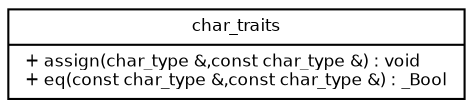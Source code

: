 digraph G {
        fontname = "Bitstream Vera Sans"
        fontsize = 8

        node [
                fontname = "Bitstream Vera Sans"
                fontsize = 8
                shape = "record"
        ]

        edge [
                fontname = "Bitstream Vera Sans"
                fontsize = 8
        ]

        Animal [
                label = "{char_traits|+ assign(char_type &,const char_type &) : void\l+ eq(const char_type &,const char_type &) : _Bool\l}"
        ]
}
